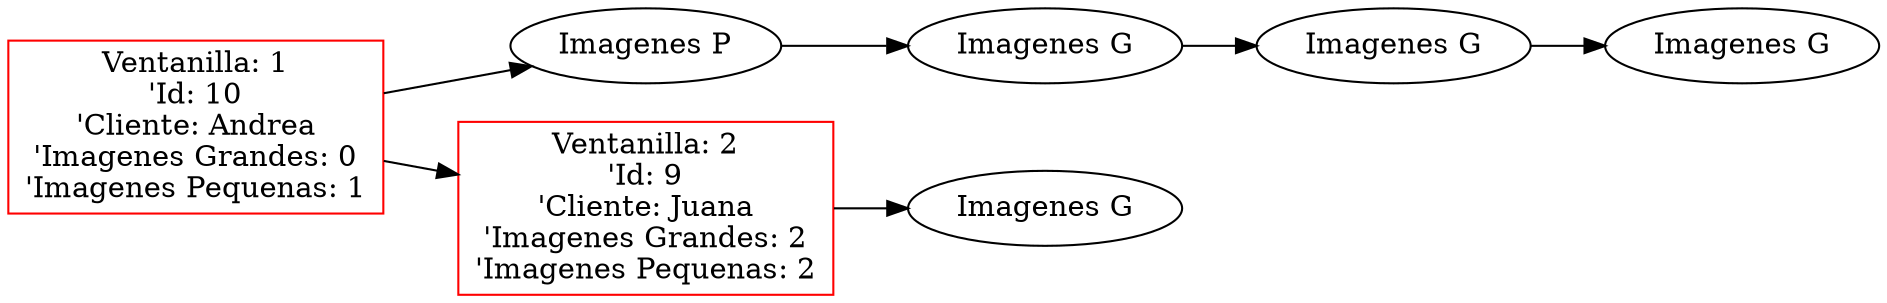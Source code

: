  digraph G {
 rankdir=LR;
 node0 [label="Ventanilla: 1\n'Id: 10\n'Cliente: Andrea\n'Imagenes Grandes: 0\n'Imagenes Pequenas: 1", color="red", shape="rectangle"];
 element00 [label="Imagenes P", shape="ellipse"];
 node0 -> element00 [dir="forward"];
 element00 -> element01 [dir="forward"];
 element01 [label="Imagenes G", shape="ellipse"];
 element01 -> element02 [dir="forward"];
 element02 [label="Imagenes G", shape="ellipse"];
 element02 -> element03 [dir="forward"];
 element03 [label="Imagenes G", shape="ellipse"];
 node1 [label="Ventanilla: 2\n'Id: 9\n'Cliente: Juana\n'Imagenes Grandes: 2\n'Imagenes Pequenas: 2", color="red", shape="rectangle"];
 element10 [label="Imagenes G", shape="ellipse"];
 node1 -> element10 [dir="forward"];
 node0 -> node1 [dir="forward"];
 }
